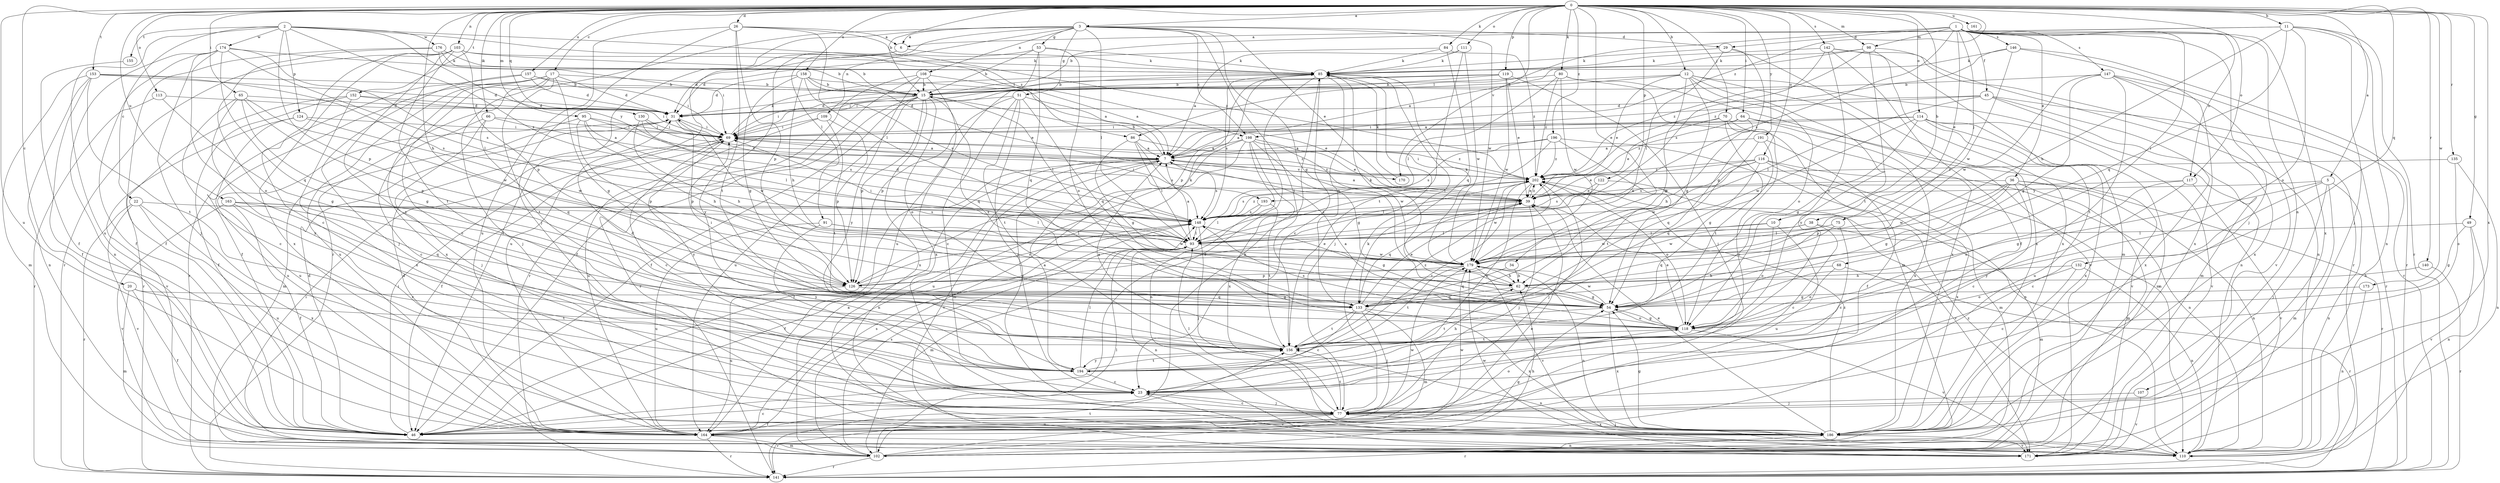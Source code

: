 strict digraph  {
0;
1;
2;
3;
5;
6;
7;
10;
11;
12;
15;
17;
20;
22;
23;
26;
29;
31;
34;
36;
38;
39;
45;
46;
49;
51;
53;
54;
62;
64;
65;
66;
68;
69;
70;
75;
77;
80;
84;
85;
86;
91;
93;
95;
98;
102;
103;
107;
108;
109;
110;
111;
113;
114;
116;
117;
118;
119;
122;
124;
126;
130;
132;
133;
135;
140;
141;
142;
146;
147;
148;
152;
153;
155;
156;
157;
158;
161;
163;
164;
170;
171;
173;
174;
176;
179;
186;
191;
193;
194;
196;
198;
202;
0 -> 3  [label=a];
0 -> 5  [label=a];
0 -> 10  [label=b];
0 -> 11  [label=b];
0 -> 12  [label=b];
0 -> 15  [label=b];
0 -> 17  [label=c];
0 -> 20  [label=c];
0 -> 26  [label=d];
0 -> 34  [label=e];
0 -> 49  [label=g];
0 -> 62  [label=h];
0 -> 64  [label=i];
0 -> 65  [label=i];
0 -> 66  [label=i];
0 -> 70  [label=j];
0 -> 80  [label=k];
0 -> 84  [label=k];
0 -> 95  [label=m];
0 -> 98  [label=m];
0 -> 103  [label=n];
0 -> 111  [label=o];
0 -> 113  [label=o];
0 -> 114  [label=o];
0 -> 116  [label=o];
0 -> 117  [label=o];
0 -> 119  [label=p];
0 -> 122  [label=p];
0 -> 130  [label=q];
0 -> 132  [label=q];
0 -> 135  [label=r];
0 -> 140  [label=r];
0 -> 142  [label=s];
0 -> 152  [label=t];
0 -> 153  [label=t];
0 -> 157  [label=u];
0 -> 158  [label=u];
0 -> 161  [label=u];
0 -> 163  [label=u];
0 -> 164  [label=u];
0 -> 170  [label=v];
0 -> 173  [label=w];
0 -> 186  [label=x];
0 -> 191  [label=y];
0 -> 196  [label=z];
0 -> 198  [label=z];
1 -> 29  [label=d];
1 -> 36  [label=e];
1 -> 38  [label=e];
1 -> 45  [label=f];
1 -> 68  [label=i];
1 -> 75  [label=j];
1 -> 77  [label=j];
1 -> 86  [label=l];
1 -> 98  [label=m];
1 -> 107  [label=n];
1 -> 117  [label=o];
1 -> 146  [label=s];
1 -> 147  [label=s];
1 -> 148  [label=s];
1 -> 186  [label=x];
2 -> 22  [label=c];
2 -> 86  [label=l];
2 -> 124  [label=p];
2 -> 126  [label=p];
2 -> 148  [label=s];
2 -> 155  [label=t];
2 -> 164  [label=u];
2 -> 174  [label=w];
2 -> 176  [label=w];
2 -> 193  [label=y];
2 -> 198  [label=z];
3 -> 6  [label=a];
3 -> 29  [label=d];
3 -> 39  [label=e];
3 -> 46  [label=f];
3 -> 51  [label=g];
3 -> 53  [label=g];
3 -> 54  [label=g];
3 -> 91  [label=l];
3 -> 93  [label=l];
3 -> 108  [label=n];
3 -> 109  [label=n];
3 -> 141  [label=r];
3 -> 156  [label=t];
3 -> 179  [label=w];
3 -> 198  [label=z];
5 -> 23  [label=c];
5 -> 54  [label=g];
5 -> 77  [label=j];
5 -> 102  [label=m];
5 -> 110  [label=n];
5 -> 193  [label=y];
6 -> 85  [label=k];
6 -> 164  [label=u];
6 -> 194  [label=y];
7 -> 15  [label=b];
7 -> 23  [label=c];
7 -> 46  [label=f];
7 -> 110  [label=n];
7 -> 148  [label=s];
7 -> 170  [label=v];
7 -> 171  [label=v];
7 -> 202  [label=z];
10 -> 93  [label=l];
10 -> 118  [label=o];
10 -> 164  [label=u];
10 -> 179  [label=w];
11 -> 6  [label=a];
11 -> 15  [label=b];
11 -> 62  [label=h];
11 -> 77  [label=j];
11 -> 110  [label=n];
11 -> 118  [label=o];
11 -> 133  [label=q];
11 -> 141  [label=r];
12 -> 15  [label=b];
12 -> 39  [label=e];
12 -> 54  [label=g];
12 -> 69  [label=i];
12 -> 110  [label=n];
12 -> 118  [label=o];
12 -> 133  [label=q];
12 -> 186  [label=x];
12 -> 194  [label=y];
15 -> 31  [label=d];
15 -> 46  [label=f];
15 -> 69  [label=i];
15 -> 93  [label=l];
15 -> 118  [label=o];
15 -> 126  [label=p];
15 -> 133  [label=q];
15 -> 141  [label=r];
15 -> 164  [label=u];
15 -> 186  [label=x];
17 -> 15  [label=b];
17 -> 23  [label=c];
17 -> 31  [label=d];
17 -> 46  [label=f];
17 -> 54  [label=g];
17 -> 77  [label=j];
17 -> 156  [label=t];
17 -> 164  [label=u];
17 -> 186  [label=x];
20 -> 46  [label=f];
20 -> 54  [label=g];
20 -> 102  [label=m];
20 -> 156  [label=t];
22 -> 141  [label=r];
22 -> 148  [label=s];
22 -> 164  [label=u];
22 -> 171  [label=v];
22 -> 186  [label=x];
23 -> 77  [label=j];
23 -> 171  [label=v];
26 -> 6  [label=a];
26 -> 77  [label=j];
26 -> 93  [label=l];
26 -> 126  [label=p];
26 -> 156  [label=t];
26 -> 164  [label=u];
26 -> 202  [label=z];
29 -> 54  [label=g];
29 -> 85  [label=k];
29 -> 93  [label=l];
29 -> 186  [label=x];
31 -> 69  [label=i];
31 -> 102  [label=m];
31 -> 126  [label=p];
31 -> 179  [label=w];
34 -> 62  [label=h];
34 -> 133  [label=q];
36 -> 23  [label=c];
36 -> 39  [label=e];
36 -> 54  [label=g];
36 -> 102  [label=m];
36 -> 110  [label=n];
36 -> 126  [label=p];
36 -> 141  [label=r];
36 -> 179  [label=w];
38 -> 23  [label=c];
38 -> 93  [label=l];
38 -> 102  [label=m];
38 -> 179  [label=w];
39 -> 7  [label=a];
39 -> 69  [label=i];
39 -> 77  [label=j];
39 -> 133  [label=q];
39 -> 148  [label=s];
39 -> 202  [label=z];
45 -> 7  [label=a];
45 -> 31  [label=d];
45 -> 93  [label=l];
45 -> 102  [label=m];
45 -> 141  [label=r];
45 -> 186  [label=x];
46 -> 23  [label=c];
46 -> 31  [label=d];
46 -> 69  [label=i];
46 -> 179  [label=w];
49 -> 54  [label=g];
49 -> 93  [label=l];
49 -> 110  [label=n];
49 -> 171  [label=v];
51 -> 23  [label=c];
51 -> 31  [label=d];
51 -> 39  [label=e];
51 -> 77  [label=j];
51 -> 126  [label=p];
51 -> 133  [label=q];
51 -> 156  [label=t];
53 -> 15  [label=b];
53 -> 31  [label=d];
53 -> 85  [label=k];
53 -> 118  [label=o];
53 -> 133  [label=q];
53 -> 164  [label=u];
54 -> 118  [label=o];
54 -> 156  [label=t];
54 -> 179  [label=w];
54 -> 186  [label=x];
62 -> 54  [label=g];
62 -> 85  [label=k];
62 -> 133  [label=q];
64 -> 62  [label=h];
64 -> 69  [label=i];
64 -> 171  [label=v];
64 -> 186  [label=x];
64 -> 202  [label=z];
65 -> 23  [label=c];
65 -> 31  [label=d];
65 -> 54  [label=g];
65 -> 126  [label=p];
65 -> 179  [label=w];
65 -> 194  [label=y];
66 -> 7  [label=a];
66 -> 23  [label=c];
66 -> 69  [label=i];
66 -> 77  [label=j];
66 -> 133  [label=q];
68 -> 62  [label=h];
68 -> 118  [label=o];
68 -> 141  [label=r];
69 -> 7  [label=a];
69 -> 23  [label=c];
69 -> 46  [label=f];
69 -> 85  [label=k];
69 -> 194  [label=y];
69 -> 202  [label=z];
70 -> 23  [label=c];
70 -> 39  [label=e];
70 -> 69  [label=i];
70 -> 110  [label=n];
70 -> 156  [label=t];
75 -> 23  [label=c];
75 -> 93  [label=l];
75 -> 133  [label=q];
77 -> 23  [label=c];
77 -> 46  [label=f];
77 -> 85  [label=k];
77 -> 93  [label=l];
77 -> 118  [label=o];
77 -> 141  [label=r];
77 -> 156  [label=t];
77 -> 164  [label=u];
77 -> 186  [label=x];
80 -> 15  [label=b];
80 -> 93  [label=l];
80 -> 102  [label=m];
80 -> 171  [label=v];
80 -> 179  [label=w];
80 -> 202  [label=z];
84 -> 31  [label=d];
84 -> 85  [label=k];
84 -> 133  [label=q];
84 -> 202  [label=z];
85 -> 15  [label=b];
85 -> 23  [label=c];
85 -> 46  [label=f];
85 -> 77  [label=j];
85 -> 126  [label=p];
85 -> 133  [label=q];
85 -> 148  [label=s];
86 -> 7  [label=a];
86 -> 54  [label=g];
86 -> 93  [label=l];
86 -> 148  [label=s];
86 -> 202  [label=z];
91 -> 93  [label=l];
91 -> 164  [label=u];
91 -> 179  [label=w];
91 -> 194  [label=y];
93 -> 7  [label=a];
93 -> 69  [label=i];
93 -> 102  [label=m];
93 -> 110  [label=n];
93 -> 179  [label=w];
95 -> 62  [label=h];
95 -> 69  [label=i];
95 -> 93  [label=l];
95 -> 126  [label=p];
95 -> 164  [label=u];
95 -> 202  [label=z];
98 -> 7  [label=a];
98 -> 85  [label=k];
98 -> 102  [label=m];
98 -> 110  [label=n];
98 -> 156  [label=t];
98 -> 202  [label=z];
102 -> 7  [label=a];
102 -> 39  [label=e];
102 -> 54  [label=g];
102 -> 62  [label=h];
102 -> 69  [label=i];
102 -> 93  [label=l];
102 -> 141  [label=r];
102 -> 148  [label=s];
103 -> 15  [label=b];
103 -> 23  [label=c];
103 -> 85  [label=k];
103 -> 126  [label=p];
103 -> 141  [label=r];
103 -> 156  [label=t];
103 -> 186  [label=x];
103 -> 194  [label=y];
107 -> 77  [label=j];
107 -> 171  [label=v];
108 -> 7  [label=a];
108 -> 15  [label=b];
108 -> 46  [label=f];
108 -> 141  [label=r];
108 -> 186  [label=x];
108 -> 194  [label=y];
109 -> 69  [label=i];
109 -> 126  [label=p];
109 -> 156  [label=t];
109 -> 164  [label=u];
110 -> 202  [label=z];
111 -> 7  [label=a];
111 -> 85  [label=k];
111 -> 156  [label=t];
111 -> 179  [label=w];
113 -> 31  [label=d];
113 -> 54  [label=g];
113 -> 141  [label=r];
114 -> 7  [label=a];
114 -> 54  [label=g];
114 -> 69  [label=i];
114 -> 102  [label=m];
114 -> 164  [label=u];
114 -> 171  [label=v];
114 -> 179  [label=w];
114 -> 186  [label=x];
116 -> 39  [label=e];
116 -> 102  [label=m];
116 -> 110  [label=n];
116 -> 133  [label=q];
116 -> 148  [label=s];
116 -> 179  [label=w];
116 -> 186  [label=x];
116 -> 202  [label=z];
117 -> 39  [label=e];
117 -> 118  [label=o];
117 -> 171  [label=v];
117 -> 194  [label=y];
118 -> 7  [label=a];
118 -> 39  [label=e];
118 -> 54  [label=g];
118 -> 148  [label=s];
118 -> 156  [label=t];
118 -> 171  [label=v];
119 -> 15  [label=b];
119 -> 31  [label=d];
119 -> 39  [label=e];
119 -> 69  [label=i];
119 -> 77  [label=j];
119 -> 179  [label=w];
122 -> 39  [label=e];
122 -> 148  [label=s];
122 -> 171  [label=v];
124 -> 69  [label=i];
124 -> 164  [label=u];
124 -> 171  [label=v];
124 -> 179  [label=w];
126 -> 39  [label=e];
126 -> 85  [label=k];
126 -> 133  [label=q];
126 -> 148  [label=s];
126 -> 164  [label=u];
130 -> 7  [label=a];
130 -> 62  [label=h];
130 -> 69  [label=i];
130 -> 148  [label=s];
132 -> 23  [label=c];
132 -> 62  [label=h];
132 -> 110  [label=n];
132 -> 118  [label=o];
133 -> 23  [label=c];
133 -> 39  [label=e];
133 -> 69  [label=i];
133 -> 77  [label=j];
133 -> 102  [label=m];
133 -> 156  [label=t];
133 -> 186  [label=x];
135 -> 110  [label=n];
135 -> 118  [label=o];
135 -> 202  [label=z];
140 -> 62  [label=h];
140 -> 141  [label=r];
141 -> 156  [label=t];
142 -> 46  [label=f];
142 -> 85  [label=k];
142 -> 118  [label=o];
142 -> 141  [label=r];
142 -> 148  [label=s];
142 -> 186  [label=x];
146 -> 85  [label=k];
146 -> 141  [label=r];
146 -> 179  [label=w];
146 -> 186  [label=x];
146 -> 202  [label=z];
147 -> 15  [label=b];
147 -> 54  [label=g];
147 -> 141  [label=r];
147 -> 156  [label=t];
147 -> 171  [label=v];
147 -> 179  [label=w];
147 -> 186  [label=x];
148 -> 31  [label=d];
148 -> 46  [label=f];
148 -> 54  [label=g];
148 -> 77  [label=j];
148 -> 93  [label=l];
148 -> 202  [label=z];
152 -> 31  [label=d];
152 -> 46  [label=f];
152 -> 69  [label=i];
152 -> 141  [label=r];
152 -> 186  [label=x];
153 -> 15  [label=b];
153 -> 31  [label=d];
153 -> 46  [label=f];
153 -> 102  [label=m];
153 -> 110  [label=n];
153 -> 148  [label=s];
153 -> 156  [label=t];
155 -> 46  [label=f];
156 -> 7  [label=a];
156 -> 31  [label=d];
156 -> 110  [label=n];
156 -> 194  [label=y];
156 -> 202  [label=z];
157 -> 15  [label=b];
157 -> 31  [label=d];
157 -> 69  [label=i];
157 -> 77  [label=j];
157 -> 141  [label=r];
158 -> 7  [label=a];
158 -> 15  [label=b];
158 -> 31  [label=d];
158 -> 39  [label=e];
158 -> 54  [label=g];
158 -> 62  [label=h];
158 -> 148  [label=s];
163 -> 23  [label=c];
163 -> 46  [label=f];
163 -> 93  [label=l];
163 -> 133  [label=q];
163 -> 148  [label=s];
163 -> 171  [label=v];
164 -> 31  [label=d];
164 -> 85  [label=k];
164 -> 102  [label=m];
164 -> 110  [label=n];
164 -> 141  [label=r];
164 -> 148  [label=s];
164 -> 179  [label=w];
170 -> 85  [label=k];
171 -> 179  [label=w];
173 -> 54  [label=g];
173 -> 110  [label=n];
174 -> 46  [label=f];
174 -> 77  [label=j];
174 -> 85  [label=k];
174 -> 93  [label=l];
174 -> 110  [label=n];
174 -> 133  [label=q];
174 -> 148  [label=s];
174 -> 194  [label=y];
176 -> 15  [label=b];
176 -> 46  [label=f];
176 -> 69  [label=i];
176 -> 85  [label=k];
176 -> 118  [label=o];
179 -> 62  [label=h];
179 -> 85  [label=k];
179 -> 110  [label=n];
179 -> 126  [label=p];
179 -> 156  [label=t];
179 -> 171  [label=v];
186 -> 39  [label=e];
186 -> 54  [label=g];
186 -> 77  [label=j];
186 -> 141  [label=r];
186 -> 171  [label=v];
186 -> 202  [label=z];
191 -> 7  [label=a];
191 -> 46  [label=f];
191 -> 54  [label=g];
191 -> 133  [label=q];
193 -> 93  [label=l];
193 -> 148  [label=s];
193 -> 156  [label=t];
194 -> 7  [label=a];
194 -> 23  [label=c];
194 -> 62  [label=h];
194 -> 93  [label=l];
194 -> 156  [label=t];
194 -> 202  [label=z];
196 -> 7  [label=a];
196 -> 93  [label=l];
196 -> 110  [label=n];
196 -> 148  [label=s];
196 -> 156  [label=t];
196 -> 202  [label=z];
198 -> 7  [label=a];
198 -> 39  [label=e];
198 -> 54  [label=g];
198 -> 102  [label=m];
198 -> 110  [label=n];
198 -> 164  [label=u];
198 -> 179  [label=w];
198 -> 186  [label=x];
202 -> 39  [label=e];
202 -> 69  [label=i];
202 -> 77  [label=j];
202 -> 93  [label=l];
202 -> 118  [label=o];
202 -> 148  [label=s];
202 -> 179  [label=w];
202 -> 194  [label=y];
}
